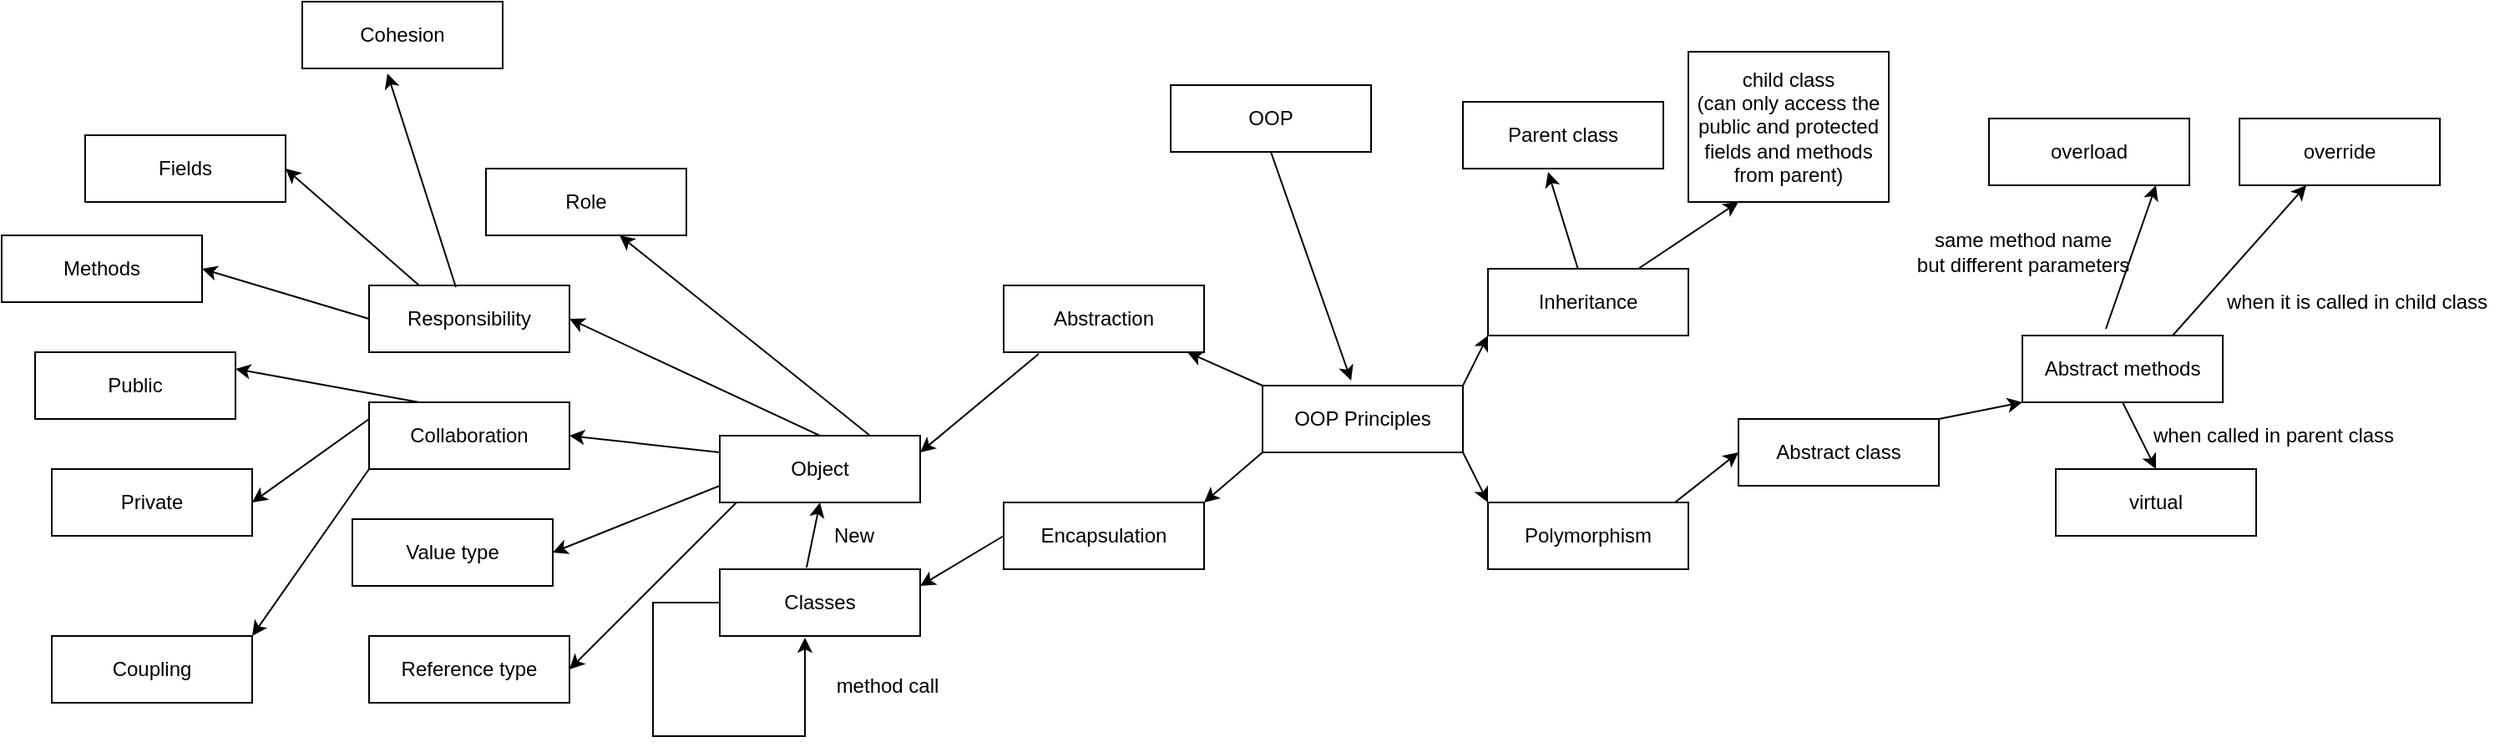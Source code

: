 <mxfile version="15.3.0" type="device"><diagram id="6gr5wyVEvrbCuYMQVZhN" name="Page-1"><mxGraphModel dx="1872" dy="1554" grid="1" gridSize="10" guides="1" tooltips="1" connect="1" arrows="1" fold="1" page="1" pageScale="1" pageWidth="850" pageHeight="1100" math="0" shadow="0"><root><mxCell id="0"/><mxCell id="1" parent="0"/><mxCell id="_utT4lkSdkHvSAwL4YSm-1" value="OOP Principles" style="rounded=0;whiteSpace=wrap;html=1;" vertex="1" parent="1"><mxGeometry x="305" y="140" width="120" height="40" as="geometry"/></mxCell><mxCell id="_utT4lkSdkHvSAwL4YSm-2" value="Abstraction" style="rounded=0;whiteSpace=wrap;html=1;" vertex="1" parent="1"><mxGeometry x="150" y="80" width="120" height="40" as="geometry"/></mxCell><mxCell id="_utT4lkSdkHvSAwL4YSm-3" value="Encapsulation" style="rounded=0;whiteSpace=wrap;html=1;" vertex="1" parent="1"><mxGeometry x="150" y="210" width="120" height="40" as="geometry"/></mxCell><mxCell id="_utT4lkSdkHvSAwL4YSm-4" value="Polymorphism" style="rounded=0;whiteSpace=wrap;html=1;" vertex="1" parent="1"><mxGeometry x="440" y="210" width="120" height="40" as="geometry"/></mxCell><mxCell id="_utT4lkSdkHvSAwL4YSm-5" value="Inheritance" style="rounded=0;whiteSpace=wrap;html=1;" vertex="1" parent="1"><mxGeometry x="440" y="70" width="120" height="40" as="geometry"/></mxCell><mxCell id="_utT4lkSdkHvSAwL4YSm-6" value="" style="endArrow=classic;html=1;exitX=0;exitY=0;exitDx=0;exitDy=0;" edge="1" parent="1" source="_utT4lkSdkHvSAwL4YSm-1"><mxGeometry width="50" height="50" relative="1" as="geometry"><mxPoint x="280" y="240" as="sourcePoint"/><mxPoint x="260" y="120" as="targetPoint"/></mxGeometry></mxCell><mxCell id="_utT4lkSdkHvSAwL4YSm-7" value="" style="endArrow=classic;html=1;exitX=0;exitY=1;exitDx=0;exitDy=0;entryX=1;entryY=0;entryDx=0;entryDy=0;" edge="1" parent="1" source="_utT4lkSdkHvSAwL4YSm-1" target="_utT4lkSdkHvSAwL4YSm-3"><mxGeometry width="50" height="50" relative="1" as="geometry"><mxPoint x="315" y="150" as="sourcePoint"/><mxPoint x="270" y="130" as="targetPoint"/></mxGeometry></mxCell><mxCell id="_utT4lkSdkHvSAwL4YSm-8" value="" style="endArrow=classic;html=1;exitX=1;exitY=0;exitDx=0;exitDy=0;entryX=0;entryY=1;entryDx=0;entryDy=0;" edge="1" parent="1" source="_utT4lkSdkHvSAwL4YSm-1" target="_utT4lkSdkHvSAwL4YSm-5"><mxGeometry width="50" height="50" relative="1" as="geometry"><mxPoint x="280" y="240" as="sourcePoint"/><mxPoint x="330" y="190" as="targetPoint"/></mxGeometry></mxCell><mxCell id="_utT4lkSdkHvSAwL4YSm-9" value="" style="endArrow=classic;html=1;exitX=1;exitY=1;exitDx=0;exitDy=0;entryX=0;entryY=0;entryDx=0;entryDy=0;" edge="1" parent="1" source="_utT4lkSdkHvSAwL4YSm-1" target="_utT4lkSdkHvSAwL4YSm-4"><mxGeometry width="50" height="50" relative="1" as="geometry"><mxPoint x="315" y="190" as="sourcePoint"/><mxPoint x="280" y="220" as="targetPoint"/></mxGeometry></mxCell><mxCell id="_utT4lkSdkHvSAwL4YSm-10" value="Role" style="rounded=0;whiteSpace=wrap;html=1;" vertex="1" parent="1"><mxGeometry x="-160" y="10" width="120" height="40" as="geometry"/></mxCell><mxCell id="_utT4lkSdkHvSAwL4YSm-11" value="" style="endArrow=classic;html=1;exitX=0.75;exitY=0;exitDx=0;exitDy=0;" edge="1" parent="1" source="_utT4lkSdkHvSAwL4YSm-18"><mxGeometry width="50" height="50" relative="1" as="geometry"><mxPoint x="-35" y="70" as="sourcePoint"/><mxPoint x="-80" y="50" as="targetPoint"/></mxGeometry></mxCell><mxCell id="_utT4lkSdkHvSAwL4YSm-12" value="" style="endArrow=classic;html=1;exitX=0.5;exitY=0;exitDx=0;exitDy=0;entryX=1;entryY=0.5;entryDx=0;entryDy=0;" edge="1" parent="1" source="_utT4lkSdkHvSAwL4YSm-18" target="_utT4lkSdkHvSAwL4YSm-13"><mxGeometry width="50" height="50" relative="1" as="geometry"><mxPoint x="-46" y="95" as="sourcePoint"/><mxPoint x="-116" y="105" as="targetPoint"/></mxGeometry></mxCell><mxCell id="_utT4lkSdkHvSAwL4YSm-13" value="Responsibility" style="rounded=0;whiteSpace=wrap;html=1;" vertex="1" parent="1"><mxGeometry x="-230" y="80" width="120" height="40" as="geometry"/></mxCell><mxCell id="_utT4lkSdkHvSAwL4YSm-14" value="Collaboration" style="rounded=0;whiteSpace=wrap;html=1;" vertex="1" parent="1"><mxGeometry x="-230" y="150" width="120" height="40" as="geometry"/></mxCell><mxCell id="_utT4lkSdkHvSAwL4YSm-15" value="" style="endArrow=classic;html=1;exitX=0;exitY=0.25;exitDx=0;exitDy=0;entryX=1;entryY=0.5;entryDx=0;entryDy=0;" edge="1" parent="1" source="_utT4lkSdkHvSAwL4YSm-18" target="_utT4lkSdkHvSAwL4YSm-14"><mxGeometry width="50" height="50" relative="1" as="geometry"><mxPoint x="160" y="90" as="sourcePoint"/><mxPoint x="115" y="70" as="targetPoint"/></mxGeometry></mxCell><mxCell id="_utT4lkSdkHvSAwL4YSm-16" value="Classes" style="rounded=0;whiteSpace=wrap;html=1;" vertex="1" parent="1"><mxGeometry x="-20" y="250" width="120" height="40" as="geometry"/></mxCell><mxCell id="_utT4lkSdkHvSAwL4YSm-17" value="" style="endArrow=classic;html=1;entryX=1;entryY=0.25;entryDx=0;entryDy=0;exitX=0;exitY=0.5;exitDx=0;exitDy=0;" edge="1" parent="1" source="_utT4lkSdkHvSAwL4YSm-3" target="_utT4lkSdkHvSAwL4YSm-16"><mxGeometry width="50" height="50" relative="1" as="geometry"><mxPoint x="140" y="160" as="sourcePoint"/><mxPoint x="190" y="110" as="targetPoint"/></mxGeometry></mxCell><mxCell id="_utT4lkSdkHvSAwL4YSm-18" value="Object" style="rounded=0;whiteSpace=wrap;html=1;" vertex="1" parent="1"><mxGeometry x="-20" y="170" width="120" height="40" as="geometry"/></mxCell><mxCell id="_utT4lkSdkHvSAwL4YSm-19" value="" style="endArrow=classic;html=1;exitX=0.175;exitY=1.025;exitDx=0;exitDy=0;exitPerimeter=0;" edge="1" parent="1" source="_utT4lkSdkHvSAwL4YSm-2"><mxGeometry width="50" height="50" relative="1" as="geometry"><mxPoint x="140" y="160" as="sourcePoint"/><mxPoint x="100" y="180" as="targetPoint"/></mxGeometry></mxCell><mxCell id="_utT4lkSdkHvSAwL4YSm-20" value="" style="endArrow=classic;html=1;entryX=0.5;entryY=1;entryDx=0;entryDy=0;exitX=0.433;exitY=-0.025;exitDx=0;exitDy=0;exitPerimeter=0;" edge="1" parent="1" source="_utT4lkSdkHvSAwL4YSm-16" target="_utT4lkSdkHvSAwL4YSm-18"><mxGeometry width="50" height="50" relative="1" as="geometry"><mxPoint x="160" y="240" as="sourcePoint"/><mxPoint x="110" y="270" as="targetPoint"/></mxGeometry></mxCell><mxCell id="_utT4lkSdkHvSAwL4YSm-22" value="Fields" style="rounded=0;whiteSpace=wrap;html=1;" vertex="1" parent="1"><mxGeometry x="-400" y="-10" width="120" height="40" as="geometry"/></mxCell><mxCell id="_utT4lkSdkHvSAwL4YSm-23" value="Methods" style="rounded=0;whiteSpace=wrap;html=1;" vertex="1" parent="1"><mxGeometry x="-450" y="50" width="120" height="40" as="geometry"/></mxCell><mxCell id="_utT4lkSdkHvSAwL4YSm-24" value="" style="endArrow=classic;html=1;exitX=0;exitY=0.5;exitDx=0;exitDy=0;entryX=1;entryY=0.5;entryDx=0;entryDy=0;" edge="1" parent="1" source="_utT4lkSdkHvSAwL4YSm-13" target="_utT4lkSdkHvSAwL4YSm-23"><mxGeometry width="50" height="50" relative="1" as="geometry"><mxPoint x="-10" y="200" as="sourcePoint"/><mxPoint x="-100" y="180" as="targetPoint"/></mxGeometry></mxCell><mxCell id="_utT4lkSdkHvSAwL4YSm-25" value="" style="endArrow=classic;html=1;exitX=0.25;exitY=0;exitDx=0;exitDy=0;entryX=1;entryY=0.5;entryDx=0;entryDy=0;" edge="1" parent="1" source="_utT4lkSdkHvSAwL4YSm-13" target="_utT4lkSdkHvSAwL4YSm-22"><mxGeometry width="50" height="50" relative="1" as="geometry"><mxPoint x="-220" y="110" as="sourcePoint"/><mxPoint x="-280" y="120" as="targetPoint"/></mxGeometry></mxCell><mxCell id="_utT4lkSdkHvSAwL4YSm-26" value="Public" style="rounded=0;whiteSpace=wrap;html=1;" vertex="1" parent="1"><mxGeometry x="-430" y="120" width="120" height="40" as="geometry"/></mxCell><mxCell id="_utT4lkSdkHvSAwL4YSm-27" value="Private" style="rounded=0;whiteSpace=wrap;html=1;" vertex="1" parent="1"><mxGeometry x="-420" y="190" width="120" height="40" as="geometry"/></mxCell><mxCell id="_utT4lkSdkHvSAwL4YSm-28" value="" style="endArrow=classic;html=1;exitX=0.25;exitY=0;exitDx=0;exitDy=0;entryX=1;entryY=0.25;entryDx=0;entryDy=0;" edge="1" parent="1" source="_utT4lkSdkHvSAwL4YSm-14" target="_utT4lkSdkHvSAwL4YSm-26"><mxGeometry width="50" height="50" relative="1" as="geometry"><mxPoint x="-220" y="110" as="sourcePoint"/><mxPoint x="-320" y="80" as="targetPoint"/></mxGeometry></mxCell><mxCell id="_utT4lkSdkHvSAwL4YSm-29" value="" style="endArrow=classic;html=1;entryX=1;entryY=0.5;entryDx=0;entryDy=0;exitX=0;exitY=0.25;exitDx=0;exitDy=0;" edge="1" parent="1" source="_utT4lkSdkHvSAwL4YSm-14" target="_utT4lkSdkHvSAwL4YSm-27"><mxGeometry width="50" height="50" relative="1" as="geometry"><mxPoint x="-240" y="170" as="sourcePoint"/><mxPoint x="-300" y="140" as="targetPoint"/></mxGeometry></mxCell><mxCell id="_utT4lkSdkHvSAwL4YSm-31" value="New" style="text;html=1;align=center;verticalAlign=middle;resizable=0;points=[];autosize=1;strokeColor=none;fillColor=none;" vertex="1" parent="1"><mxGeometry x="40" y="220" width="40" height="20" as="geometry"/></mxCell><mxCell id="_utT4lkSdkHvSAwL4YSm-32" style="edgeStyle=orthogonalEdgeStyle;rounded=0;orthogonalLoop=1;jettySize=auto;html=1;exitX=0;exitY=0.5;exitDx=0;exitDy=0;entryX=0.425;entryY=1.025;entryDx=0;entryDy=0;entryPerimeter=0;" edge="1" parent="1" source="_utT4lkSdkHvSAwL4YSm-16" target="_utT4lkSdkHvSAwL4YSm-16"><mxGeometry relative="1" as="geometry"><Array as="points"><mxPoint x="-60" y="270"/><mxPoint x="-60" y="350"/><mxPoint x="31" y="350"/></Array></mxGeometry></mxCell><mxCell id="_utT4lkSdkHvSAwL4YSm-33" value="method call" style="text;html=1;align=center;verticalAlign=middle;resizable=0;points=[];autosize=1;strokeColor=none;fillColor=none;" vertex="1" parent="1"><mxGeometry x="40" y="310" width="80" height="20" as="geometry"/></mxCell><mxCell id="_utT4lkSdkHvSAwL4YSm-34" value="" style="endArrow=classic;html=1;exitX=0;exitY=0.75;exitDx=0;exitDy=0;" edge="1" parent="1" source="_utT4lkSdkHvSAwL4YSm-18"><mxGeometry width="50" height="50" relative="1" as="geometry"><mxPoint x="20" y="230" as="sourcePoint"/><mxPoint x="-120" y="240" as="targetPoint"/></mxGeometry></mxCell><mxCell id="_utT4lkSdkHvSAwL4YSm-35" value="Value type" style="rounded=0;whiteSpace=wrap;html=1;" vertex="1" parent="1"><mxGeometry x="-240" y="220" width="120" height="40" as="geometry"/></mxCell><mxCell id="_utT4lkSdkHvSAwL4YSm-36" value="Reference type" style="rounded=0;whiteSpace=wrap;html=1;" vertex="1" parent="1"><mxGeometry x="-230" y="290" width="120" height="40" as="geometry"/></mxCell><mxCell id="_utT4lkSdkHvSAwL4YSm-37" value="" style="endArrow=classic;html=1;exitX=0;exitY=0.75;exitDx=0;exitDy=0;entryX=1;entryY=0.5;entryDx=0;entryDy=0;" edge="1" parent="1" target="_utT4lkSdkHvSAwL4YSm-36"><mxGeometry width="50" height="50" relative="1" as="geometry"><mxPoint x="-10" y="210" as="sourcePoint"/><mxPoint x="-110" y="250" as="targetPoint"/></mxGeometry></mxCell><mxCell id="_utT4lkSdkHvSAwL4YSm-38" value="Parent class" style="rounded=0;whiteSpace=wrap;html=1;" vertex="1" parent="1"><mxGeometry x="425" y="-30" width="120" height="40" as="geometry"/></mxCell><mxCell id="_utT4lkSdkHvSAwL4YSm-39" value="&lt;div&gt;child class &lt;br&gt;&lt;/div&gt;&lt;div&gt;(can only access the public and protected fields and methods from parent)&lt;/div&gt;" style="rounded=0;whiteSpace=wrap;html=1;" vertex="1" parent="1"><mxGeometry x="560" y="-60" width="120" height="90" as="geometry"/></mxCell><mxCell id="_utT4lkSdkHvSAwL4YSm-40" value="" style="endArrow=classic;html=1;entryX=0.425;entryY=1.05;entryDx=0;entryDy=0;entryPerimeter=0;" edge="1" parent="1" source="_utT4lkSdkHvSAwL4YSm-5" target="_utT4lkSdkHvSAwL4YSm-38"><mxGeometry width="50" height="50" relative="1" as="geometry"><mxPoint x="435" y="150" as="sourcePoint"/><mxPoint x="447" y="30" as="targetPoint"/></mxGeometry></mxCell><mxCell id="_utT4lkSdkHvSAwL4YSm-41" value="" style="endArrow=classic;html=1;entryX=0.25;entryY=1;entryDx=0;entryDy=0;exitX=0.75;exitY=0;exitDx=0;exitDy=0;" edge="1" parent="1" source="_utT4lkSdkHvSAwL4YSm-5" target="_utT4lkSdkHvSAwL4YSm-39"><mxGeometry width="50" height="50" relative="1" as="geometry"><mxPoint x="491.057" y="80" as="sourcePoint"/><mxPoint x="456.96" y="44" as="targetPoint"/></mxGeometry></mxCell><mxCell id="_utT4lkSdkHvSAwL4YSm-42" value="Abstract class" style="rounded=0;whiteSpace=wrap;html=1;" vertex="1" parent="1"><mxGeometry x="590" y="160" width="120" height="40" as="geometry"/></mxCell><mxCell id="_utT4lkSdkHvSAwL4YSm-43" value="" style="endArrow=classic;html=1;entryX=0;entryY=0.5;entryDx=0;entryDy=0;exitX=0.933;exitY=0;exitDx=0;exitDy=0;exitPerimeter=0;" edge="1" parent="1" source="_utT4lkSdkHvSAwL4YSm-4" target="_utT4lkSdkHvSAwL4YSm-42"><mxGeometry width="50" height="50" relative="1" as="geometry"><mxPoint x="492.333" y="80" as="sourcePoint"/><mxPoint x="457" y="40" as="targetPoint"/></mxGeometry></mxCell><mxCell id="_utT4lkSdkHvSAwL4YSm-44" value="Abstract methods" style="rounded=0;whiteSpace=wrap;html=1;" vertex="1" parent="1"><mxGeometry x="760" y="110" width="120" height="40" as="geometry"/></mxCell><mxCell id="_utT4lkSdkHvSAwL4YSm-45" value="" style="endArrow=classic;html=1;entryX=0;entryY=1;entryDx=0;entryDy=0;exitX=1;exitY=0;exitDx=0;exitDy=0;" edge="1" parent="1" source="_utT4lkSdkHvSAwL4YSm-42" target="_utT4lkSdkHvSAwL4YSm-44"><mxGeometry width="50" height="50" relative="1" as="geometry"><mxPoint x="561.96" y="220" as="sourcePoint"/><mxPoint x="600" y="190" as="targetPoint"/></mxGeometry></mxCell><mxCell id="_utT4lkSdkHvSAwL4YSm-46" value="virtual" style="rounded=0;whiteSpace=wrap;html=1;" vertex="1" parent="1"><mxGeometry x="780" y="190" width="120" height="40" as="geometry"/></mxCell><mxCell id="_utT4lkSdkHvSAwL4YSm-47" value="" style="endArrow=classic;html=1;entryX=0.5;entryY=0;entryDx=0;entryDy=0;exitX=0.5;exitY=1;exitDx=0;exitDy=0;" edge="1" parent="1" source="_utT4lkSdkHvSAwL4YSm-44" target="_utT4lkSdkHvSAwL4YSm-46"><mxGeometry width="50" height="50" relative="1" as="geometry"><mxPoint x="720" y="170" as="sourcePoint"/><mxPoint x="770" y="160" as="targetPoint"/></mxGeometry></mxCell><mxCell id="_utT4lkSdkHvSAwL4YSm-48" value="" style="endArrow=classic;html=1;" edge="1" parent="1"><mxGeometry width="50" height="50" relative="1" as="geometry"><mxPoint x="810" y="106" as="sourcePoint"/><mxPoint x="840" y="20" as="targetPoint"/></mxGeometry></mxCell><mxCell id="_utT4lkSdkHvSAwL4YSm-49" value="when called in parent class" style="text;html=1;align=center;verticalAlign=middle;resizable=0;points=[];autosize=1;strokeColor=none;fillColor=none;" vertex="1" parent="1"><mxGeometry x="830" y="160" width="160" height="20" as="geometry"/></mxCell><mxCell id="_utT4lkSdkHvSAwL4YSm-50" value="" style="endArrow=classic;html=1;exitX=0.75;exitY=0;exitDx=0;exitDy=0;" edge="1" parent="1" source="_utT4lkSdkHvSAwL4YSm-44"><mxGeometry width="50" height="50" relative="1" as="geometry"><mxPoint x="730" y="180" as="sourcePoint"/><mxPoint x="930" y="20" as="targetPoint"/></mxGeometry></mxCell><mxCell id="_utT4lkSdkHvSAwL4YSm-51" value="when it is called in child class" style="text;html=1;align=center;verticalAlign=middle;resizable=0;points=[];autosize=1;strokeColor=none;fillColor=none;" vertex="1" parent="1"><mxGeometry x="875" y="80" width="170" height="20" as="geometry"/></mxCell><mxCell id="_utT4lkSdkHvSAwL4YSm-52" value="override" style="rounded=0;whiteSpace=wrap;html=1;" vertex="1" parent="1"><mxGeometry x="890" y="-20" width="120" height="40" as="geometry"/></mxCell><mxCell id="_utT4lkSdkHvSAwL4YSm-53" value="overload" style="rounded=0;whiteSpace=wrap;html=1;" vertex="1" parent="1"><mxGeometry x="740" y="-20" width="120" height="40" as="geometry"/></mxCell><mxCell id="_utT4lkSdkHvSAwL4YSm-54" value="&lt;div&gt;same method name&lt;/div&gt;&lt;div&gt;but different parameters&lt;br&gt;&lt;/div&gt;" style="text;html=1;align=center;verticalAlign=middle;resizable=0;points=[];autosize=1;strokeColor=none;fillColor=none;" vertex="1" parent="1"><mxGeometry x="690" y="45" width="140" height="30" as="geometry"/></mxCell><mxCell id="_utT4lkSdkHvSAwL4YSm-55" value="Cohesion" style="rounded=0;whiteSpace=wrap;html=1;" vertex="1" parent="1"><mxGeometry x="-270" y="-90" width="120" height="40" as="geometry"/></mxCell><mxCell id="_utT4lkSdkHvSAwL4YSm-56" value="" style="endArrow=classic;html=1;entryX=0.425;entryY=1.075;entryDx=0;entryDy=0;entryPerimeter=0;exitX=0.433;exitY=0.025;exitDx=0;exitDy=0;exitPerimeter=0;" edge="1" parent="1" source="_utT4lkSdkHvSAwL4YSm-13" target="_utT4lkSdkHvSAwL4YSm-55"><mxGeometry width="50" height="50" relative="1" as="geometry"><mxPoint x="-190" y="70" as="sourcePoint"/><mxPoint x="-270" y="20" as="targetPoint"/></mxGeometry></mxCell><mxCell id="_utT4lkSdkHvSAwL4YSm-57" value="Coupling" style="rounded=0;whiteSpace=wrap;html=1;" vertex="1" parent="1"><mxGeometry x="-420" y="290" width="120" height="40" as="geometry"/></mxCell><mxCell id="_utT4lkSdkHvSAwL4YSm-58" value="" style="endArrow=classic;html=1;exitX=0;exitY=1;exitDx=0;exitDy=0;entryX=1;entryY=0;entryDx=0;entryDy=0;" edge="1" parent="1" source="_utT4lkSdkHvSAwL4YSm-14" target="_utT4lkSdkHvSAwL4YSm-57"><mxGeometry width="50" height="50" relative="1" as="geometry"><mxPoint x="-220" y="200" as="sourcePoint"/><mxPoint x="-290" y="220" as="targetPoint"/></mxGeometry></mxCell><mxCell id="_utT4lkSdkHvSAwL4YSm-60" value="OOP" style="rounded=0;whiteSpace=wrap;html=1;" vertex="1" parent="1"><mxGeometry x="250" y="-40" width="120" height="40" as="geometry"/></mxCell><mxCell id="_utT4lkSdkHvSAwL4YSm-61" value="" style="endArrow=classic;html=1;exitX=0.5;exitY=1;exitDx=0;exitDy=0;entryX=0.442;entryY=-0.075;entryDx=0;entryDy=0;entryPerimeter=0;" edge="1" parent="1" source="_utT4lkSdkHvSAwL4YSm-60" target="_utT4lkSdkHvSAwL4YSm-1"><mxGeometry width="50" height="50" relative="1" as="geometry"><mxPoint x="315" y="150" as="sourcePoint"/><mxPoint x="270" y="130" as="targetPoint"/></mxGeometry></mxCell></root></mxGraphModel></diagram></mxfile>